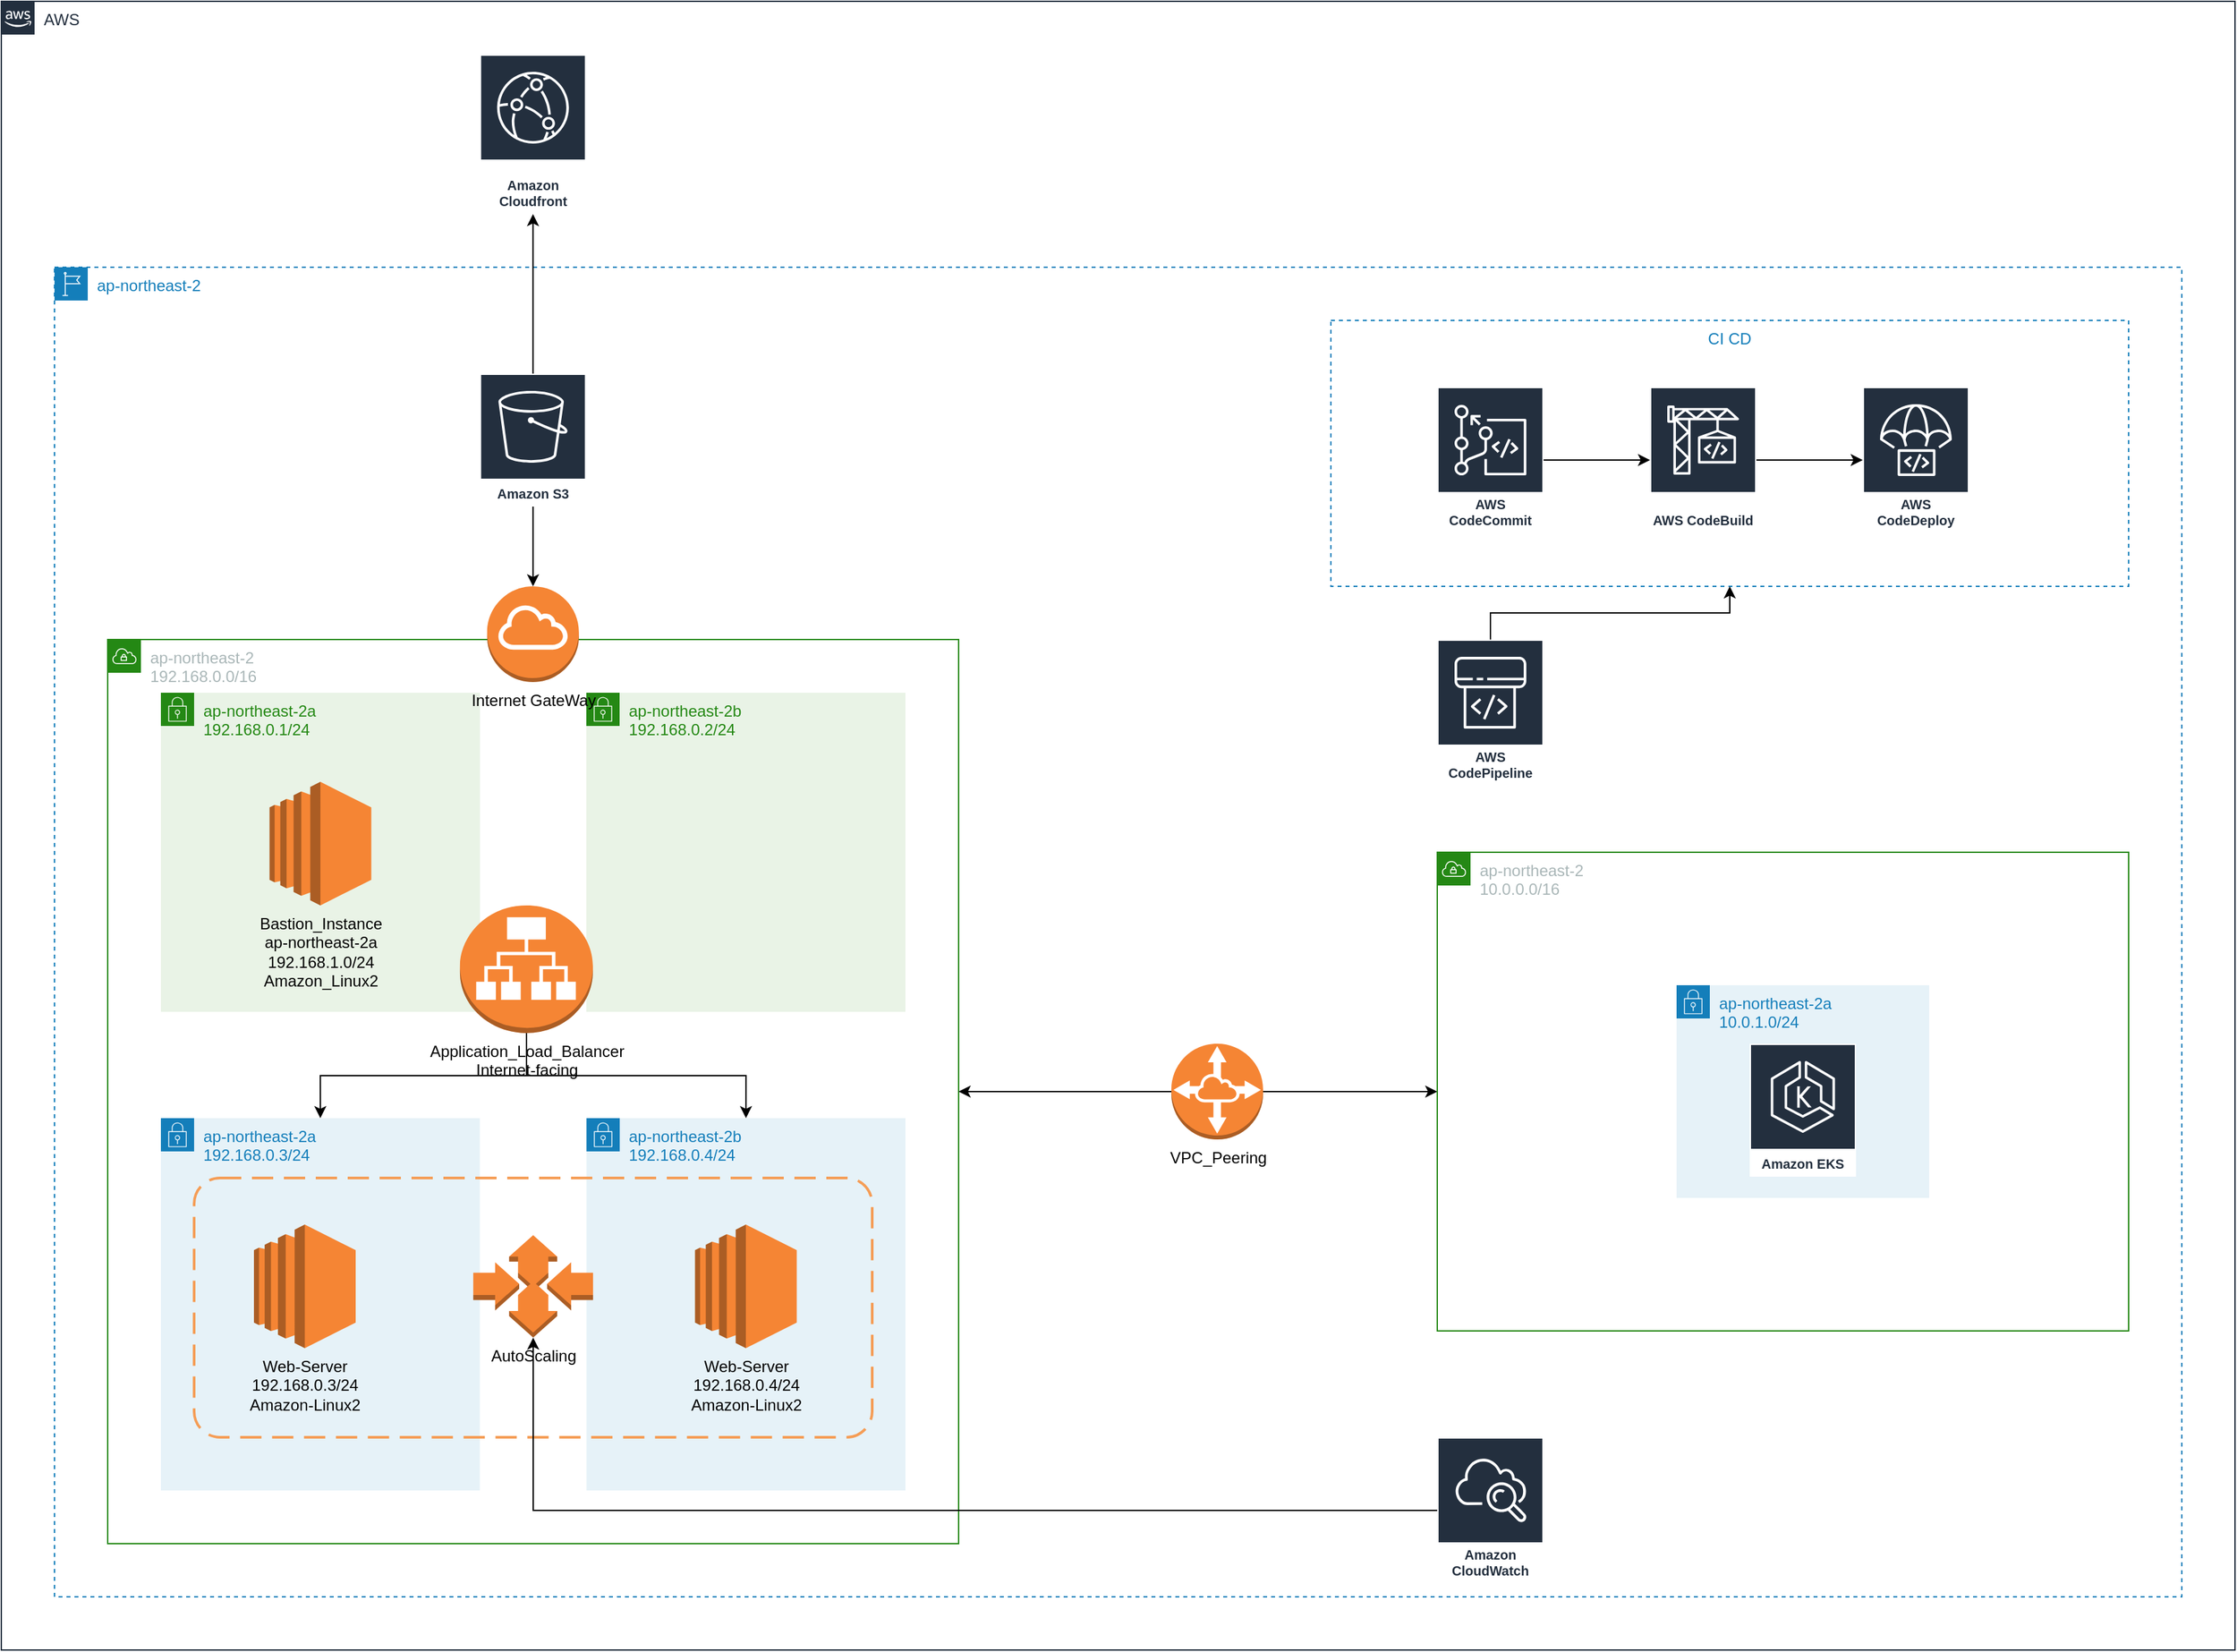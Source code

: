 <mxfile version="15.9.1" type="github"><diagram id="EVfegNEbs4LtzNzGSBb0" name="Page-1"><mxGraphModel dx="2546" dy="1503" grid="1" gridSize="10" guides="1" tooltips="1" connect="1" arrows="1" fold="1" page="0" pageScale="1" pageWidth="827" pageHeight="1169" math="0" shadow="0"><root><mxCell id="0"/><mxCell id="1" parent="0"/><mxCell id="RTgfQhFv0AvZa1gPb-C2-48" value="AWS" style="points=[[0,0],[0.25,0],[0.5,0],[0.75,0],[1,0],[1,0.25],[1,0.5],[1,0.75],[1,1],[0.75,1],[0.5,1],[0.25,1],[0,1],[0,0.75],[0,0.5],[0,0.25]];outlineConnect=0;gradientColor=none;html=1;whiteSpace=wrap;fontSize=12;fontStyle=0;shape=mxgraph.aws4.group;grIcon=mxgraph.aws4.group_aws_cloud_alt;strokeColor=#232F3E;fillColor=none;verticalAlign=top;align=left;spacingLeft=30;fontColor=#232F3E;dashed=0;" parent="1" vertex="1"><mxGeometry x="440" y="-280" width="1680" height="1240" as="geometry"/></mxCell><mxCell id="RTgfQhFv0AvZa1gPb-C2-47" value="ap-northeast-2" style="points=[[0,0],[0.25,0],[0.5,0],[0.75,0],[1,0],[1,0.25],[1,0.5],[1,0.75],[1,1],[0.75,1],[0.5,1],[0.25,1],[0,1],[0,0.75],[0,0.5],[0,0.25]];outlineConnect=0;gradientColor=none;html=1;whiteSpace=wrap;fontSize=12;fontStyle=0;shape=mxgraph.aws4.group;grIcon=mxgraph.aws4.group_region;strokeColor=#147EBA;fillColor=none;verticalAlign=top;align=left;spacingLeft=30;fontColor=#147EBA;dashed=1;" parent="1" vertex="1"><mxGeometry x="480" y="-80" width="1600" height="1000" as="geometry"/></mxCell><mxCell id="RTgfQhFv0AvZa1gPb-C2-53" value="CI CD" style="fillColor=none;strokeColor=#147EBA;dashed=1;verticalAlign=top;fontStyle=0;fontColor=#147EBA;" parent="1" vertex="1"><mxGeometry x="1440" y="-40" width="600" height="200" as="geometry"/></mxCell><mxCell id="RTgfQhFv0AvZa1gPb-C2-7" value="&lt;div&gt;ap-northeast-2&lt;/div&gt;&lt;div&gt;192.168.0.0/16&lt;br&gt;&lt;/div&gt;" style="points=[[0,0],[0.25,0],[0.5,0],[0.75,0],[1,0],[1,0.25],[1,0.5],[1,0.75],[1,1],[0.75,1],[0.5,1],[0.25,1],[0,1],[0,0.75],[0,0.5],[0,0.25]];outlineConnect=0;gradientColor=none;html=1;whiteSpace=wrap;fontSize=12;fontStyle=0;shape=mxgraph.aws4.group;grIcon=mxgraph.aws4.group_vpc;strokeColor=#248814;fillColor=none;verticalAlign=top;align=left;spacingLeft=30;fontColor=#AAB7B8;dashed=0;" parent="1" vertex="1"><mxGeometry x="520" y="200" width="640" height="680" as="geometry"/></mxCell><mxCell id="RTgfQhFv0AvZa1gPb-C2-23" value="&lt;div&gt;ap-northeast-2b&lt;/div&gt;&lt;div&gt;192.168.0.4/24&lt;br&gt;&lt;/div&gt;" style="points=[[0,0],[0.25,0],[0.5,0],[0.75,0],[1,0],[1,0.25],[1,0.5],[1,0.75],[1,1],[0.75,1],[0.5,1],[0.25,1],[0,1],[0,0.75],[0,0.5],[0,0.25]];outlineConnect=0;gradientColor=none;html=1;whiteSpace=wrap;fontSize=12;fontStyle=0;shape=mxgraph.aws4.group;grIcon=mxgraph.aws4.group_security_group;grStroke=0;strokeColor=#147EBA;fillColor=#E6F2F8;verticalAlign=top;align=left;spacingLeft=30;fontColor=#147EBA;dashed=0;" parent="1" vertex="1"><mxGeometry x="880.12" y="560" width="239.88" height="280" as="geometry"/></mxCell><mxCell id="RTgfQhFv0AvZa1gPb-C2-35" value="&lt;div&gt;Web-Server&lt;/div&gt;&lt;div&gt;192.168.0.4/24&lt;br&gt;&lt;/div&gt;&lt;div&gt;Amazon-Linux2&lt;br&gt;&lt;/div&gt;" style="outlineConnect=0;dashed=0;verticalLabelPosition=bottom;verticalAlign=top;align=center;html=1;shape=mxgraph.aws3.ec2;fillColor=#F58534;gradientColor=none;" parent="1" vertex="1"><mxGeometry x="961.75" y="640" width="76.5" height="93" as="geometry"/></mxCell><mxCell id="RTgfQhFv0AvZa1gPb-C2-22" value="&lt;div&gt;ap-northeast-2a&lt;/div&gt;&lt;div&gt;192.168.0.3/24&lt;br&gt;&lt;/div&gt;" style="points=[[0,0],[0.25,0],[0.5,0],[0.75,0],[1,0],[1,0.25],[1,0.5],[1,0.75],[1,1],[0.75,1],[0.5,1],[0.25,1],[0,1],[0,0.75],[0,0.5],[0,0.25]];outlineConnect=0;gradientColor=none;html=1;whiteSpace=wrap;fontSize=12;fontStyle=0;shape=mxgraph.aws4.group;grIcon=mxgraph.aws4.group_security_group;grStroke=0;strokeColor=#147EBA;fillColor=#E6F2F8;verticalAlign=top;align=left;spacingLeft=30;fontColor=#147EBA;dashed=0;" parent="1" vertex="1"><mxGeometry x="560" y="560" width="239.88" height="280" as="geometry"/></mxCell><mxCell id="RTgfQhFv0AvZa1gPb-C2-5" style="edgeStyle=orthogonalEdgeStyle;rounded=0;orthogonalLoop=1;jettySize=auto;html=1;" parent="1" source="RTgfQhFv0AvZa1gPb-C2-3" target="RTgfQhFv0AvZa1gPb-C2-4" edge="1"><mxGeometry relative="1" as="geometry"/></mxCell><mxCell id="RTgfQhFv0AvZa1gPb-C2-39" style="edgeStyle=orthogonalEdgeStyle;rounded=0;orthogonalLoop=1;jettySize=auto;html=1;entryX=0.5;entryY=0;entryDx=0;entryDy=0;entryPerimeter=0;" parent="1" source="RTgfQhFv0AvZa1gPb-C2-3" target="RTgfQhFv0AvZa1gPb-C2-36" edge="1"><mxGeometry relative="1" as="geometry"/></mxCell><mxCell id="RTgfQhFv0AvZa1gPb-C2-3" value="Amazon S3" style="sketch=0;outlineConnect=0;fontColor=#232F3E;gradientColor=none;strokeColor=#ffffff;fillColor=#232F3E;dashed=0;verticalLabelPosition=middle;verticalAlign=bottom;align=center;html=1;whiteSpace=wrap;fontSize=10;fontStyle=1;spacing=3;shape=mxgraph.aws4.productIcon;prIcon=mxgraph.aws4.s3;" parent="1" vertex="1"><mxGeometry x="799.88" width="80" height="100" as="geometry"/></mxCell><mxCell id="RTgfQhFv0AvZa1gPb-C2-4" value="Amazon Cloudfront" style="sketch=0;outlineConnect=0;fontColor=#232F3E;gradientColor=none;strokeColor=#ffffff;fillColor=#232F3E;dashed=0;verticalLabelPosition=middle;verticalAlign=bottom;align=center;html=1;whiteSpace=wrap;fontSize=10;fontStyle=1;spacing=3;shape=mxgraph.aws4.productIcon;prIcon=mxgraph.aws4.cloudfront;" parent="1" vertex="1"><mxGeometry x="799.88" y="-240" width="80" height="120" as="geometry"/></mxCell><mxCell id="RTgfQhFv0AvZa1gPb-C2-16" style="edgeStyle=orthogonalEdgeStyle;rounded=0;orthogonalLoop=1;jettySize=auto;html=1;entryX=0;entryY=0.5;entryDx=0;entryDy=0;" parent="1" source="RTgfQhFv0AvZa1gPb-C2-8" target="RTgfQhFv0AvZa1gPb-C2-9" edge="1"><mxGeometry relative="1" as="geometry"/></mxCell><mxCell id="RTgfQhFv0AvZa1gPb-C2-17" style="edgeStyle=orthogonalEdgeStyle;rounded=0;orthogonalLoop=1;jettySize=auto;html=1;entryX=1;entryY=0.5;entryDx=0;entryDy=0;" parent="1" source="RTgfQhFv0AvZa1gPb-C2-8" target="RTgfQhFv0AvZa1gPb-C2-7" edge="1"><mxGeometry relative="1" as="geometry"/></mxCell><mxCell id="RTgfQhFv0AvZa1gPb-C2-8" value="VPC_Peering" style="outlineConnect=0;dashed=0;verticalLabelPosition=bottom;verticalAlign=top;align=center;html=1;shape=mxgraph.aws3.vpc_peering;fillColor=#F58534;gradientColor=none;" parent="1" vertex="1"><mxGeometry x="1320" y="504" width="69" height="72" as="geometry"/></mxCell><mxCell id="RTgfQhFv0AvZa1gPb-C2-9" value="&lt;div&gt;ap-northeast-2&lt;/div&gt;&lt;div&gt;10.0.0.0/16&lt;br&gt;&lt;/div&gt;" style="points=[[0,0],[0.25,0],[0.5,0],[0.75,0],[1,0],[1,0.25],[1,0.5],[1,0.75],[1,1],[0.75,1],[0.5,1],[0.25,1],[0,1],[0,0.75],[0,0.5],[0,0.25]];outlineConnect=0;gradientColor=none;html=1;whiteSpace=wrap;fontSize=12;fontStyle=0;shape=mxgraph.aws4.group;grIcon=mxgraph.aws4.group_vpc;strokeColor=#248814;fillColor=none;verticalAlign=top;align=left;spacingLeft=30;fontColor=#AAB7B8;dashed=0;" parent="1" vertex="1"><mxGeometry x="1520" y="360" width="520" height="360" as="geometry"/></mxCell><mxCell id="RTgfQhFv0AvZa1gPb-C2-12" value="&lt;div&gt;ap-northeast-2a&lt;/div&gt;&lt;div&gt;10.0.1.0/24&lt;br&gt;&lt;/div&gt;" style="points=[[0,0],[0.25,0],[0.5,0],[0.75,0],[1,0],[1,0.25],[1,0.5],[1,0.75],[1,1],[0.75,1],[0.5,1],[0.25,1],[0,1],[0,0.75],[0,0.5],[0,0.25]];outlineConnect=0;gradientColor=none;html=1;whiteSpace=wrap;fontSize=12;fontStyle=0;shape=mxgraph.aws4.group;grIcon=mxgraph.aws4.group_security_group;grStroke=0;strokeColor=#147EBA;fillColor=#E6F2F8;verticalAlign=top;align=left;spacingLeft=30;fontColor=#147EBA;dashed=0;" parent="1" vertex="1"><mxGeometry x="1700" y="460" width="190" height="160" as="geometry"/></mxCell><mxCell id="RTgfQhFv0AvZa1gPb-C2-18" value="&lt;div&gt;ap-northeast-2b&lt;/div&gt;&lt;div&gt;192.168.0.2/24&lt;br&gt;&lt;/div&gt;" style="points=[[0,0],[0.25,0],[0.5,0],[0.75,0],[1,0],[1,0.25],[1,0.5],[1,0.75],[1,1],[0.75,1],[0.5,1],[0.25,1],[0,1],[0,0.75],[0,0.5],[0,0.25]];outlineConnect=0;gradientColor=none;html=1;whiteSpace=wrap;fontSize=12;fontStyle=0;shape=mxgraph.aws4.group;grIcon=mxgraph.aws4.group_security_group;grStroke=0;strokeColor=#248814;fillColor=#E9F3E6;verticalAlign=top;align=left;spacingLeft=30;fontColor=#248814;dashed=0;" parent="1" vertex="1"><mxGeometry x="880" y="240" width="240" height="240" as="geometry"/></mxCell><mxCell id="RTgfQhFv0AvZa1gPb-C2-19" value="&lt;div&gt;ap-northeast-2a&lt;/div&gt;&lt;div&gt;192.168.0.1/24&lt;br&gt;&lt;/div&gt;" style="points=[[0,0],[0.25,0],[0.5,0],[0.75,0],[1,0],[1,0.25],[1,0.5],[1,0.75],[1,1],[0.75,1],[0.5,1],[0.25,1],[0,1],[0,0.75],[0,0.5],[0,0.25]];outlineConnect=0;gradientColor=none;html=1;whiteSpace=wrap;fontSize=12;fontStyle=0;shape=mxgraph.aws4.group;grIcon=mxgraph.aws4.group_security_group;grStroke=0;strokeColor=#248814;fillColor=#E9F3E6;verticalAlign=top;align=left;spacingLeft=30;fontColor=#248814;dashed=0;" parent="1" vertex="1"><mxGeometry x="560" y="240" width="240" height="240" as="geometry"/></mxCell><mxCell id="RTgfQhFv0AvZa1gPb-C2-44" style="edgeStyle=orthogonalEdgeStyle;rounded=0;orthogonalLoop=1;jettySize=auto;html=1;entryX=0.5;entryY=0;entryDx=0;entryDy=0;" parent="1" source="RTgfQhFv0AvZa1gPb-C2-20" target="RTgfQhFv0AvZa1gPb-C2-22" edge="1"><mxGeometry relative="1" as="geometry"/></mxCell><mxCell id="RTgfQhFv0AvZa1gPb-C2-45" style="edgeStyle=orthogonalEdgeStyle;rounded=0;orthogonalLoop=1;jettySize=auto;html=1;entryX=0.5;entryY=0;entryDx=0;entryDy=0;" parent="1" source="RTgfQhFv0AvZa1gPb-C2-20" target="RTgfQhFv0AvZa1gPb-C2-23" edge="1"><mxGeometry relative="1" as="geometry"/></mxCell><mxCell id="RTgfQhFv0AvZa1gPb-C2-20" value="&lt;div&gt;Application_Load_Balancer&lt;/div&gt;&lt;div&gt;&lt;div id=&quot;4-1638698179789-3465-label&quot; class=&quot;awsui_label_1wepg_26uzc_10&quot;&gt;Internet-facing&lt;/div&gt;&lt;/div&gt;" style="outlineConnect=0;dashed=0;verticalLabelPosition=bottom;verticalAlign=top;align=center;html=1;shape=mxgraph.aws3.application_load_balancer;fillColor=#F58534;gradientColor=none;" parent="1" vertex="1"><mxGeometry x="784.95" y="400" width="100" height="96" as="geometry"/></mxCell><mxCell id="RTgfQhFv0AvZa1gPb-C2-21" value="&lt;div&gt;Bastion_Instance&lt;/div&gt;&lt;div&gt;ap-northeast-2a&lt;/div&gt;&lt;div&gt;192.168.1.0/24&lt;br&gt;&lt;/div&gt;&lt;div&gt;Amazon_Linux2&lt;br&gt;&lt;/div&gt;" style="outlineConnect=0;dashed=0;verticalLabelPosition=bottom;verticalAlign=top;align=center;html=1;shape=mxgraph.aws3.ec2;fillColor=#F58534;gradientColor=none;" parent="1" vertex="1"><mxGeometry x="641.75" y="307" width="76.5" height="93" as="geometry"/></mxCell><mxCell id="RTgfQhFv0AvZa1gPb-C2-24" value="&lt;div&gt;AutoScaling&lt;/div&gt;" style="outlineConnect=0;dashed=0;verticalLabelPosition=bottom;verticalAlign=top;align=center;html=1;shape=mxgraph.aws3.auto_scaling;fillColor=#F58534;gradientColor=none;" parent="1" vertex="1"><mxGeometry x="794.95" y="647.94" width="90.1" height="77.12" as="geometry"/></mxCell><mxCell id="RTgfQhFv0AvZa1gPb-C2-34" value="&lt;div&gt;Web-Server&lt;/div&gt;&lt;div&gt;192.168.0.3/24&lt;/div&gt;&lt;div&gt;Amazon-Linux2&lt;br&gt;&lt;/div&gt;" style="outlineConnect=0;dashed=0;verticalLabelPosition=bottom;verticalAlign=top;align=center;html=1;shape=mxgraph.aws3.ec2;fillColor=#F58534;gradientColor=none;" parent="1" vertex="1"><mxGeometry x="630" y="640" width="76.5" height="93" as="geometry"/></mxCell><mxCell id="RTgfQhFv0AvZa1gPb-C2-36" value="Internet GateWay" style="outlineConnect=0;dashed=0;verticalLabelPosition=bottom;verticalAlign=top;align=center;html=1;shape=mxgraph.aws3.internet_gateway;fillColor=#F58534;gradientColor=none;" parent="1" vertex="1"><mxGeometry x="805.4" y="160" width="69" height="72" as="geometry"/></mxCell><mxCell id="RTgfQhFv0AvZa1gPb-C2-42" value="" style="rounded=1;arcSize=10;dashed=1;strokeColor=#F59D56;fillColor=none;gradientColor=none;dashPattern=8 4;strokeWidth=2;" parent="1" vertex="1"><mxGeometry x="585" y="605" width="510" height="195" as="geometry"/></mxCell><mxCell id="RTgfQhFv0AvZa1gPb-C2-55" style="edgeStyle=orthogonalEdgeStyle;rounded=0;orthogonalLoop=1;jettySize=auto;html=1;" parent="1" source="RTgfQhFv0AvZa1gPb-C2-49" target="RTgfQhFv0AvZa1gPb-C2-50" edge="1"><mxGeometry relative="1" as="geometry"/></mxCell><mxCell id="RTgfQhFv0AvZa1gPb-C2-49" value="AWS CodeCommit" style="sketch=0;outlineConnect=0;fontColor=#232F3E;gradientColor=none;strokeColor=#ffffff;fillColor=#232F3E;dashed=0;verticalLabelPosition=middle;verticalAlign=bottom;align=center;html=1;whiteSpace=wrap;fontSize=10;fontStyle=1;spacing=3;shape=mxgraph.aws4.productIcon;prIcon=mxgraph.aws4.codecommit;" parent="1" vertex="1"><mxGeometry x="1520" y="10" width="80" height="110" as="geometry"/></mxCell><mxCell id="RTgfQhFv0AvZa1gPb-C2-56" style="edgeStyle=orthogonalEdgeStyle;rounded=0;orthogonalLoop=1;jettySize=auto;html=1;" parent="1" source="RTgfQhFv0AvZa1gPb-C2-50" target="RTgfQhFv0AvZa1gPb-C2-51" edge="1"><mxGeometry relative="1" as="geometry"/></mxCell><mxCell id="RTgfQhFv0AvZa1gPb-C2-50" value="AWS CodeBuild" style="sketch=0;outlineConnect=0;fontColor=#232F3E;gradientColor=none;strokeColor=#ffffff;fillColor=#232F3E;dashed=0;verticalLabelPosition=middle;verticalAlign=bottom;align=center;html=1;whiteSpace=wrap;fontSize=10;fontStyle=1;spacing=3;shape=mxgraph.aws4.productIcon;prIcon=mxgraph.aws4.codebuild;" parent="1" vertex="1"><mxGeometry x="1680" y="10" width="80" height="110" as="geometry"/></mxCell><mxCell id="RTgfQhFv0AvZa1gPb-C2-51" value="AWS CodeDeploy" style="sketch=0;outlineConnect=0;fontColor=#232F3E;gradientColor=none;strokeColor=#ffffff;fillColor=#232F3E;dashed=0;verticalLabelPosition=middle;verticalAlign=bottom;align=center;html=1;whiteSpace=wrap;fontSize=10;fontStyle=1;spacing=3;shape=mxgraph.aws4.productIcon;prIcon=mxgraph.aws4.codedeploy;" parent="1" vertex="1"><mxGeometry x="1840" y="10" width="80" height="110" as="geometry"/></mxCell><mxCell id="RTgfQhFv0AvZa1gPb-C2-54" style="edgeStyle=orthogonalEdgeStyle;rounded=0;orthogonalLoop=1;jettySize=auto;html=1;entryX=0.5;entryY=1;entryDx=0;entryDy=0;" parent="1" source="RTgfQhFv0AvZa1gPb-C2-52" target="RTgfQhFv0AvZa1gPb-C2-53" edge="1"><mxGeometry relative="1" as="geometry"/></mxCell><mxCell id="RTgfQhFv0AvZa1gPb-C2-52" value="AWS CodePipeline" style="sketch=0;outlineConnect=0;fontColor=#232F3E;gradientColor=none;strokeColor=#ffffff;fillColor=#232F3E;dashed=0;verticalLabelPosition=middle;verticalAlign=bottom;align=center;html=1;whiteSpace=wrap;fontSize=10;fontStyle=1;spacing=3;shape=mxgraph.aws4.productIcon;prIcon=mxgraph.aws4.codepipeline;" parent="1" vertex="1"><mxGeometry x="1520" y="200" width="80" height="110" as="geometry"/></mxCell><mxCell id="RTgfQhFv0AvZa1gPb-C2-60" style="edgeStyle=orthogonalEdgeStyle;rounded=0;orthogonalLoop=1;jettySize=auto;html=1;" parent="1" source="RTgfQhFv0AvZa1gPb-C2-58" target="RTgfQhFv0AvZa1gPb-C2-24" edge="1"><mxGeometry relative="1" as="geometry"/></mxCell><mxCell id="RTgfQhFv0AvZa1gPb-C2-58" value="Amazon CloudWatch" style="sketch=0;outlineConnect=0;fontColor=#232F3E;gradientColor=none;strokeColor=#ffffff;fillColor=#232F3E;dashed=0;verticalLabelPosition=middle;verticalAlign=bottom;align=center;html=1;whiteSpace=wrap;fontSize=10;fontStyle=1;spacing=3;shape=mxgraph.aws4.productIcon;prIcon=mxgraph.aws4.cloudwatch;" parent="1" vertex="1"><mxGeometry x="1520" y="800" width="80" height="110" as="geometry"/></mxCell><mxCell id="lKuDkznCQ6raeBJpMZUk-1" value="Amazon EKS" style="sketch=0;outlineConnect=0;fontColor=#232F3E;gradientColor=none;strokeColor=#ffffff;fillColor=#232F3E;dashed=0;verticalLabelPosition=middle;verticalAlign=bottom;align=center;html=1;whiteSpace=wrap;fontSize=10;fontStyle=1;spacing=3;shape=mxgraph.aws4.productIcon;prIcon=mxgraph.aws4.eks;" vertex="1" parent="1"><mxGeometry x="1755" y="504" width="80" height="100" as="geometry"/></mxCell></root></mxGraphModel></diagram></mxfile>